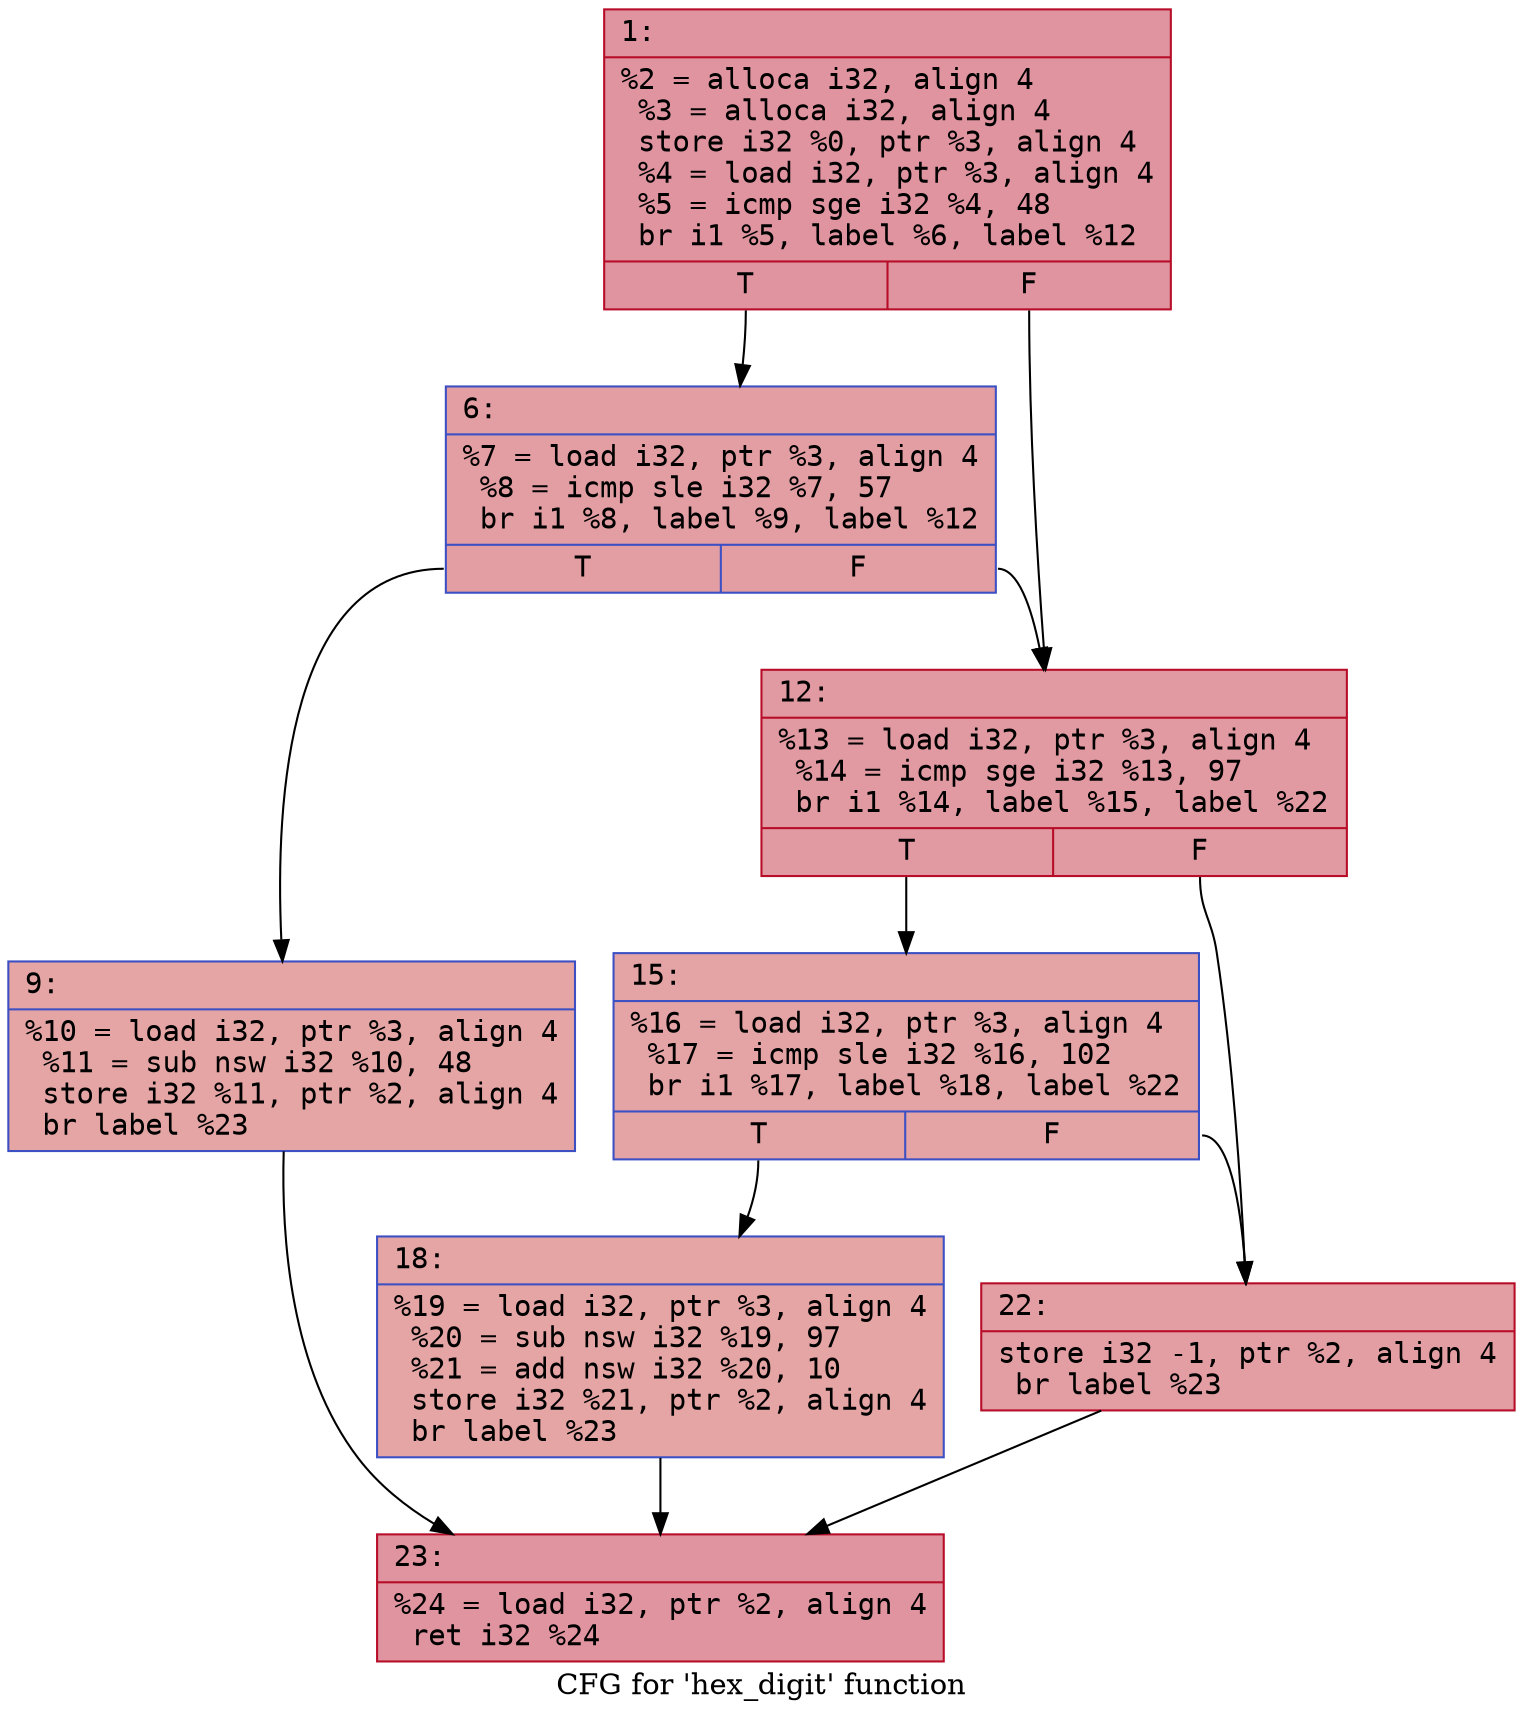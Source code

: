 digraph "CFG for 'hex_digit' function" {
	label="CFG for 'hex_digit' function";

	Node0x600003e23660 [shape=record,color="#b70d28ff", style=filled, fillcolor="#b70d2870" fontname="Courier",label="{1:\l|  %2 = alloca i32, align 4\l  %3 = alloca i32, align 4\l  store i32 %0, ptr %3, align 4\l  %4 = load i32, ptr %3, align 4\l  %5 = icmp sge i32 %4, 48\l  br i1 %5, label %6, label %12\l|{<s0>T|<s1>F}}"];
	Node0x600003e23660:s0 -> Node0x600003e236b0[tooltip="1 -> 6\nProbability 50.00%" ];
	Node0x600003e23660:s1 -> Node0x600003e23750[tooltip="1 -> 12\nProbability 50.00%" ];
	Node0x600003e236b0 [shape=record,color="#3d50c3ff", style=filled, fillcolor="#be242e70" fontname="Courier",label="{6:\l|  %7 = load i32, ptr %3, align 4\l  %8 = icmp sle i32 %7, 57\l  br i1 %8, label %9, label %12\l|{<s0>T|<s1>F}}"];
	Node0x600003e236b0:s0 -> Node0x600003e23700[tooltip="6 -> 9\nProbability 50.00%" ];
	Node0x600003e236b0:s1 -> Node0x600003e23750[tooltip="6 -> 12\nProbability 50.00%" ];
	Node0x600003e23700 [shape=record,color="#3d50c3ff", style=filled, fillcolor="#c5333470" fontname="Courier",label="{9:\l|  %10 = load i32, ptr %3, align 4\l  %11 = sub nsw i32 %10, 48\l  store i32 %11, ptr %2, align 4\l  br label %23\l}"];
	Node0x600003e23700 -> Node0x600003e23890[tooltip="9 -> 23\nProbability 100.00%" ];
	Node0x600003e23750 [shape=record,color="#b70d28ff", style=filled, fillcolor="#bb1b2c70" fontname="Courier",label="{12:\l|  %13 = load i32, ptr %3, align 4\l  %14 = icmp sge i32 %13, 97\l  br i1 %14, label %15, label %22\l|{<s0>T|<s1>F}}"];
	Node0x600003e23750:s0 -> Node0x600003e237a0[tooltip="12 -> 15\nProbability 50.00%" ];
	Node0x600003e23750:s1 -> Node0x600003e23840[tooltip="12 -> 22\nProbability 50.00%" ];
	Node0x600003e237a0 [shape=record,color="#3d50c3ff", style=filled, fillcolor="#c32e3170" fontname="Courier",label="{15:\l|  %16 = load i32, ptr %3, align 4\l  %17 = icmp sle i32 %16, 102\l  br i1 %17, label %18, label %22\l|{<s0>T|<s1>F}}"];
	Node0x600003e237a0:s0 -> Node0x600003e237f0[tooltip="15 -> 18\nProbability 50.00%" ];
	Node0x600003e237a0:s1 -> Node0x600003e23840[tooltip="15 -> 22\nProbability 50.00%" ];
	Node0x600003e237f0 [shape=record,color="#3d50c3ff", style=filled, fillcolor="#c5333470" fontname="Courier",label="{18:\l|  %19 = load i32, ptr %3, align 4\l  %20 = sub nsw i32 %19, 97\l  %21 = add nsw i32 %20, 10\l  store i32 %21, ptr %2, align 4\l  br label %23\l}"];
	Node0x600003e237f0 -> Node0x600003e23890[tooltip="18 -> 23\nProbability 100.00%" ];
	Node0x600003e23840 [shape=record,color="#b70d28ff", style=filled, fillcolor="#be242e70" fontname="Courier",label="{22:\l|  store i32 -1, ptr %2, align 4\l  br label %23\l}"];
	Node0x600003e23840 -> Node0x600003e23890[tooltip="22 -> 23\nProbability 100.00%" ];
	Node0x600003e23890 [shape=record,color="#b70d28ff", style=filled, fillcolor="#b70d2870" fontname="Courier",label="{23:\l|  %24 = load i32, ptr %2, align 4\l  ret i32 %24\l}"];
}
